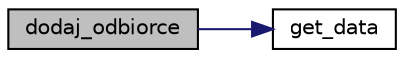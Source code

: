 digraph "dodaj_odbiorce"
{
  edge [fontname="Helvetica",fontsize="10",labelfontname="Helvetica",labelfontsize="10"];
  node [fontname="Helvetica",fontsize="10",shape=record];
  rankdir="LR";
  Node1 [label="dodaj_odbiorce",height=0.2,width=0.4,color="black", fillcolor="grey75", style="filled", fontcolor="black"];
  Node1 -> Node2 [color="midnightblue",fontsize="10",style="solid",fontname="Helvetica"];
  Node2 [label="get_data",height=0.2,width=0.4,color="black", fillcolor="white", style="filled",URL="$account_8c.html#a9692aeffbca9bfe8f04e558098706c33"];
}
